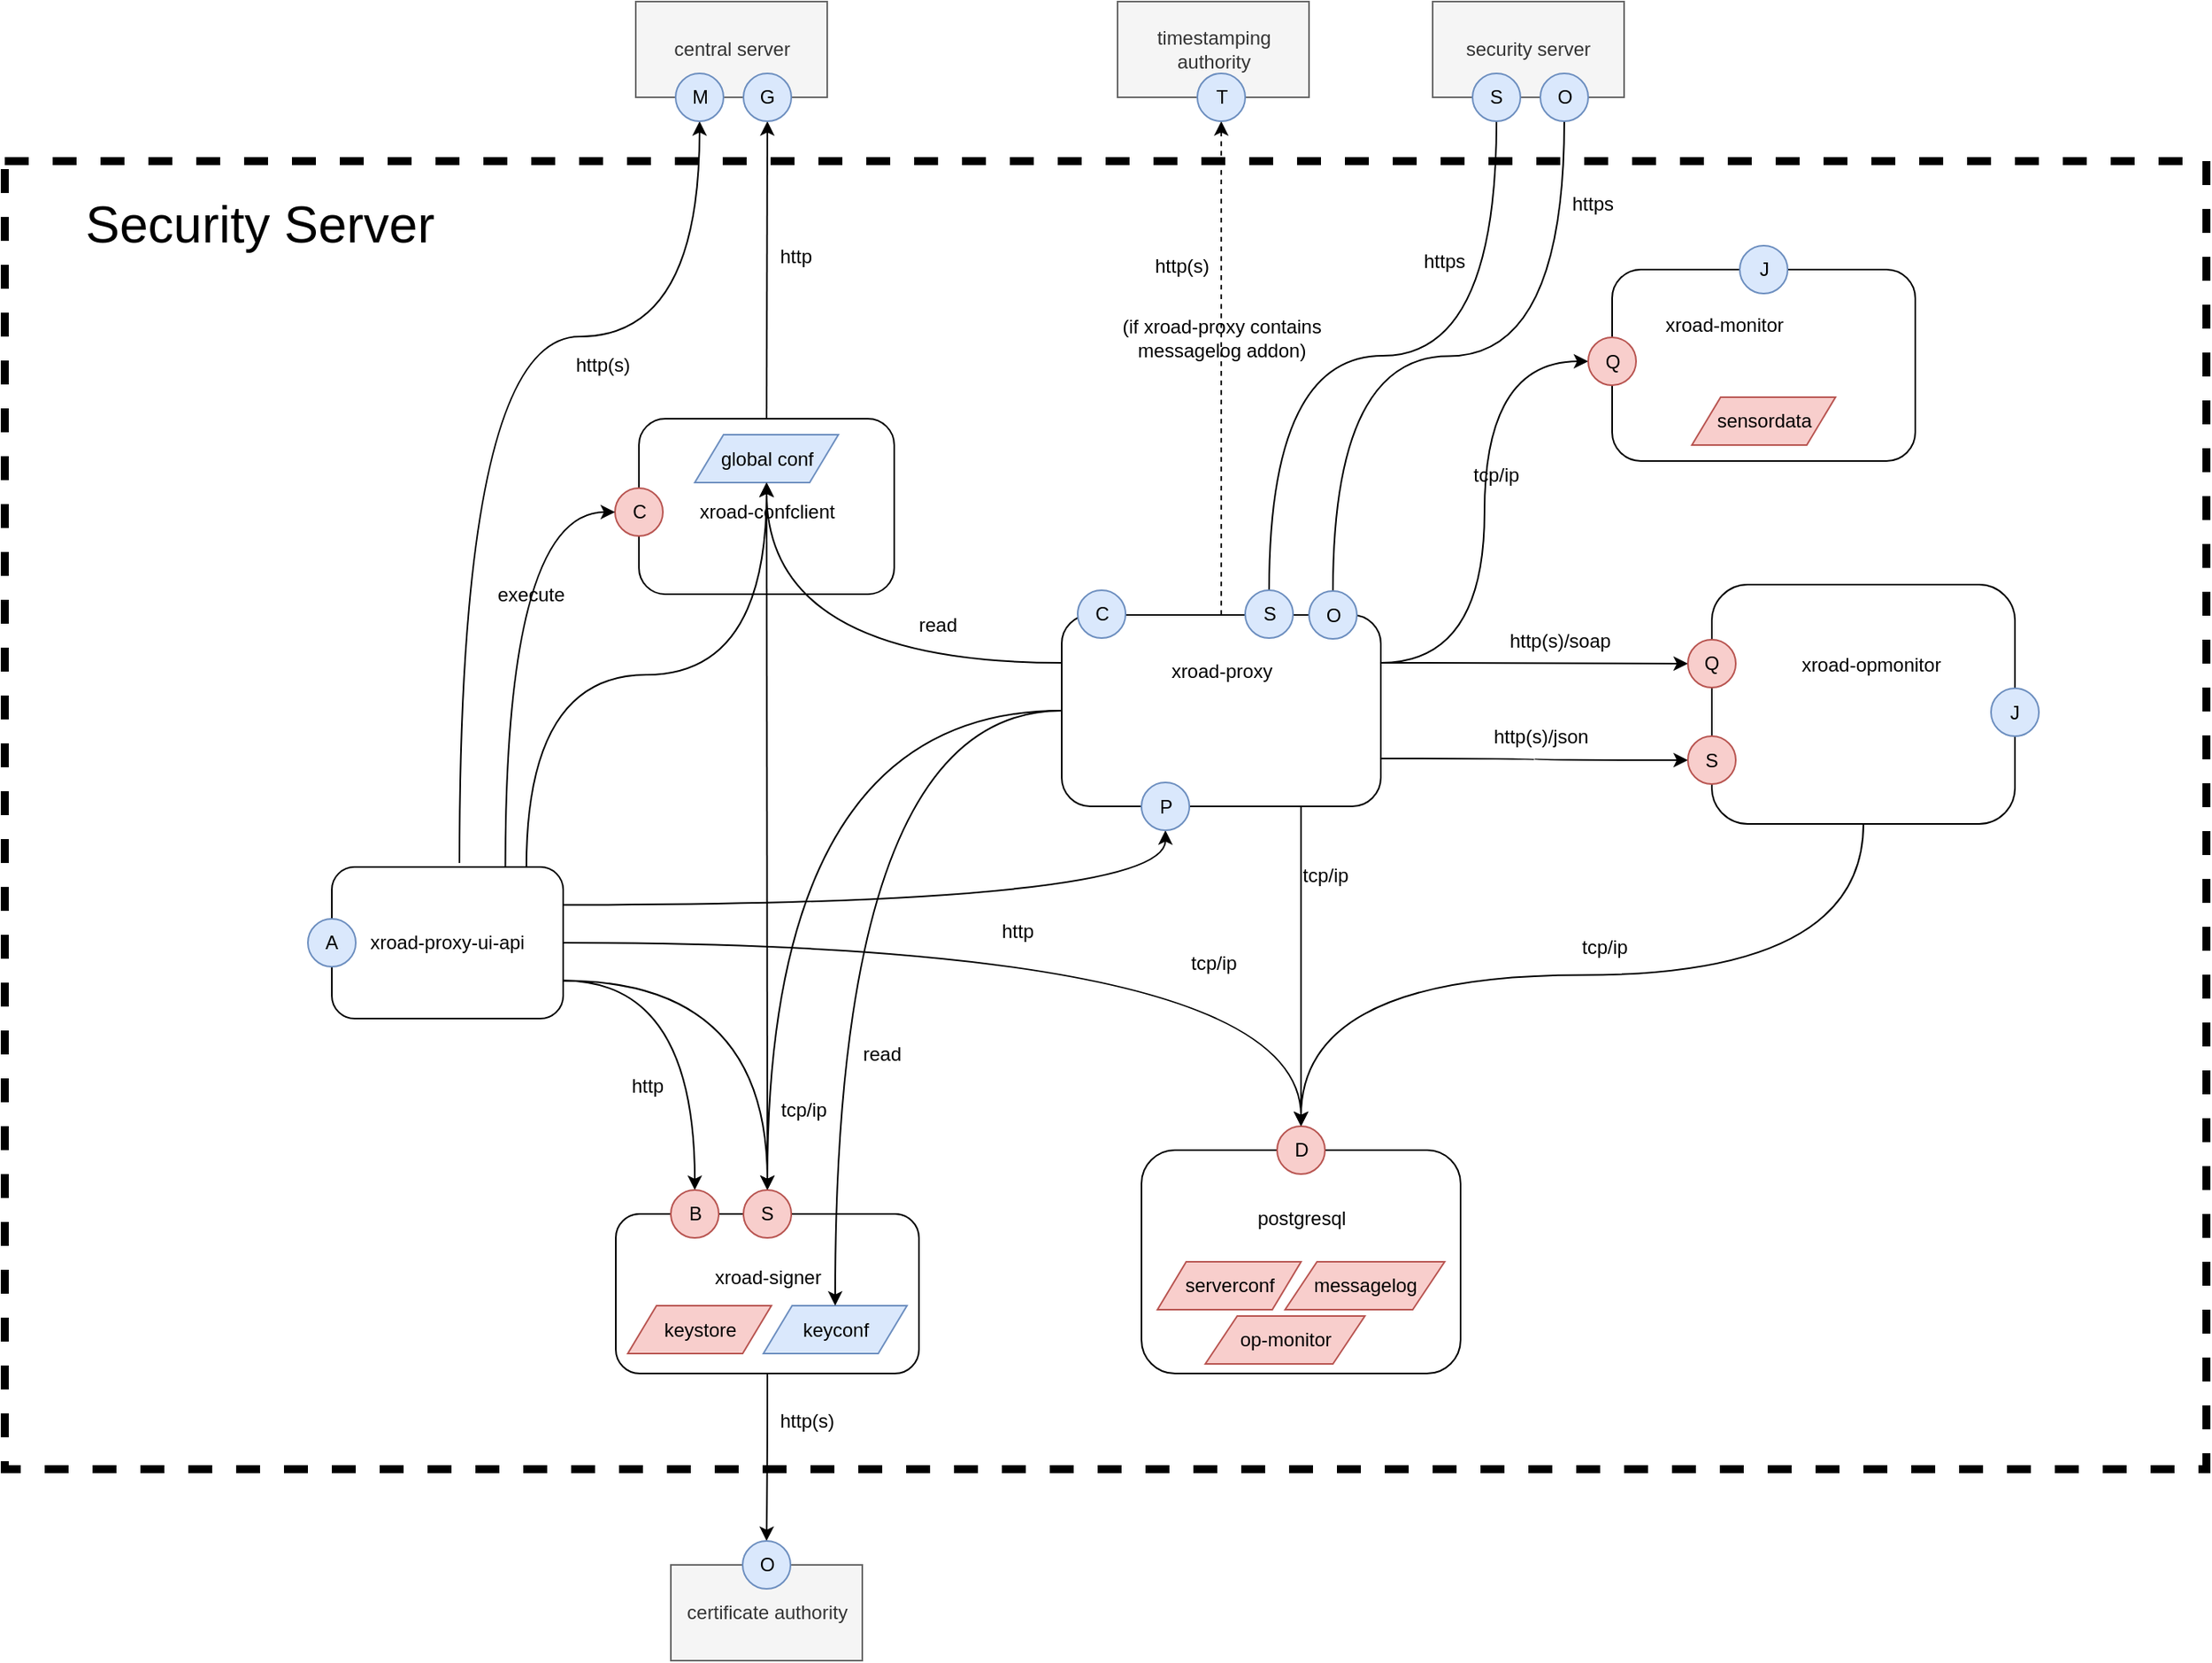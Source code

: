 <mxfile version="13.6.9" type="device"><diagram id="d-rg1Nzo5bJTASEBks-k" name="Page-1"><mxGraphModel dx="2272" dy="845" grid="1" gridSize="10" guides="1" tooltips="1" connect="1" arrows="1" fold="1" page="1" pageScale="1" pageWidth="850" pageHeight="1100" math="0" shadow="0"><root><mxCell id="0"/><mxCell id="1" parent="0"/><mxCell id="puleRstXydkWTkgCOc0V-91" value="" style="rounded=0;whiteSpace=wrap;html=1;labelBackgroundColor=none;strokeWidth=5;dashed=1;" parent="1" vertex="1"><mxGeometry x="-105" y="140" width="1380" height="820" as="geometry"/></mxCell><mxCell id="puleRstXydkWTkgCOc0V-42" style="edgeStyle=orthogonalEdgeStyle;curved=1;rounded=0;orthogonalLoop=1;jettySize=auto;html=1;exitX=0.75;exitY=1;exitDx=0;exitDy=0;" parent="1" source="puleRstXydkWTkgCOc0V-1" target="puleRstXydkWTkgCOc0V-10" edge="1"><mxGeometry relative="1" as="geometry"/></mxCell><mxCell id="puleRstXydkWTkgCOc0V-45" style="edgeStyle=orthogonalEdgeStyle;curved=1;rounded=0;orthogonalLoop=1;jettySize=auto;html=1;entryX=0;entryY=0.5;entryDx=0;entryDy=0;exitX=1;exitY=0.25;exitDx=0;exitDy=0;" parent="1" source="puleRstXydkWTkgCOc0V-1" target="puleRstXydkWTkgCOc0V-17" edge="1"><mxGeometry relative="1" as="geometry"/></mxCell><mxCell id="puleRstXydkWTkgCOc0V-48" style="edgeStyle=orthogonalEdgeStyle;curved=1;rounded=0;orthogonalLoop=1;jettySize=auto;html=1;exitX=1;exitY=0.75;exitDx=0;exitDy=0;" parent="1" source="puleRstXydkWTkgCOc0V-1" target="puleRstXydkWTkgCOc0V-28" edge="1"><mxGeometry relative="1" as="geometry"/></mxCell><mxCell id="puleRstXydkWTkgCOc0V-50" style="edgeStyle=orthogonalEdgeStyle;curved=1;rounded=0;orthogonalLoop=1;jettySize=auto;html=1;entryX=0;entryY=0.5;entryDx=0;entryDy=0;exitX=1;exitY=0.25;exitDx=0;exitDy=0;" parent="1" source="puleRstXydkWTkgCOc0V-1" target="puleRstXydkWTkgCOc0V-27" edge="1"><mxGeometry relative="1" as="geometry"/></mxCell><mxCell id="puleRstXydkWTkgCOc0V-89" style="edgeStyle=orthogonalEdgeStyle;curved=1;rounded=0;orthogonalLoop=1;jettySize=auto;html=1;dashed=1;" parent="1" source="puleRstXydkWTkgCOc0V-1" target="puleRstXydkWTkgCOc0V-86" edge="1"><mxGeometry relative="1" as="geometry"/></mxCell><mxCell id="9OHjQnoXR-VvBusnqObQ-2" style="edgeStyle=orthogonalEdgeStyle;rounded=0;orthogonalLoop=1;jettySize=auto;html=1;entryX=0.5;entryY=0;entryDx=0;entryDy=0;curved=1;" parent="1" source="puleRstXydkWTkgCOc0V-1" target="puleRstXydkWTkgCOc0V-16" edge="1"><mxGeometry relative="1" as="geometry"/></mxCell><mxCell id="puleRstXydkWTkgCOc0V-1" value="" style="rounded=1;whiteSpace=wrap;html=1;" parent="1" vertex="1"><mxGeometry x="557.5" y="424.5" width="200" height="120" as="geometry"/></mxCell><mxCell id="puleRstXydkWTkgCOc0V-3" value="" style="rounded=1;whiteSpace=wrap;html=1;" parent="1" vertex="1"><mxGeometry x="902.5" y="208" width="190" height="120" as="geometry"/></mxCell><mxCell id="puleRstXydkWTkgCOc0V-47" style="edgeStyle=orthogonalEdgeStyle;curved=1;rounded=0;orthogonalLoop=1;jettySize=auto;html=1;exitX=0.5;exitY=1;exitDx=0;exitDy=0;" parent="1" source="puleRstXydkWTkgCOc0V-4" target="puleRstXydkWTkgCOc0V-10" edge="1"><mxGeometry relative="1" as="geometry"/></mxCell><mxCell id="puleRstXydkWTkgCOc0V-4" value="" style="rounded=1;whiteSpace=wrap;html=1;" parent="1" vertex="1"><mxGeometry x="965" y="405.5" width="190" height="150" as="geometry"/></mxCell><mxCell id="puleRstXydkWTkgCOc0V-5" value="" style="rounded=1;whiteSpace=wrap;html=1;" parent="1" vertex="1"><mxGeometry x="607.5" y="760" width="200" height="140" as="geometry"/></mxCell><mxCell id="puleRstXydkWTkgCOc0V-90" style="edgeStyle=orthogonalEdgeStyle;curved=1;rounded=0;orthogonalLoop=1;jettySize=auto;html=1;" parent="1" source="puleRstXydkWTkgCOc0V-6" target="puleRstXydkWTkgCOc0V-87" edge="1"><mxGeometry relative="1" as="geometry"/></mxCell><mxCell id="puleRstXydkWTkgCOc0V-6" value="" style="rounded=1;whiteSpace=wrap;html=1;" parent="1" vertex="1"><mxGeometry x="278" y="800" width="190" height="100" as="geometry"/></mxCell><mxCell id="puleRstXydkWTkgCOc0V-56" style="edgeStyle=orthogonalEdgeStyle;curved=1;rounded=0;orthogonalLoop=1;jettySize=auto;html=1;entryX=0.5;entryY=0;entryDx=0;entryDy=0;exitX=1;exitY=0.75;exitDx=0;exitDy=0;" parent="1" source="puleRstXydkWTkgCOc0V-7" target="puleRstXydkWTkgCOc0V-16" edge="1"><mxGeometry relative="1" as="geometry"/></mxCell><mxCell id="5goWVBGqRWi6eypc1KHN-3" style="edgeStyle=orthogonalEdgeStyle;curved=1;rounded=0;orthogonalLoop=1;jettySize=auto;html=1;entryX=0.5;entryY=0;entryDx=0;entryDy=0;exitX=1;exitY=0.75;exitDx=0;exitDy=0;" parent="1" source="puleRstXydkWTkgCOc0V-7" target="5goWVBGqRWi6eypc1KHN-2" edge="1"><mxGeometry relative="1" as="geometry"/></mxCell><mxCell id="5goWVBGqRWi6eypc1KHN-6" style="edgeStyle=orthogonalEdgeStyle;curved=1;rounded=0;orthogonalLoop=1;jettySize=auto;html=1;exitX=1;exitY=0.25;exitDx=0;exitDy=0;" parent="1" source="puleRstXydkWTkgCOc0V-7" target="5goWVBGqRWi6eypc1KHN-4" edge="1"><mxGeometry relative="1" as="geometry"/></mxCell><mxCell id="puleRstXydkWTkgCOc0V-7" value="xroad-proxy-ui-api" style="rounded=1;whiteSpace=wrap;html=1;" parent="1" vertex="1"><mxGeometry x="100" y="582.5" width="145" height="95" as="geometry"/></mxCell><mxCell id="puleRstXydkWTkgCOc0V-88" style="edgeStyle=orthogonalEdgeStyle;curved=1;rounded=0;orthogonalLoop=1;jettySize=auto;html=1;entryX=0.5;entryY=1;entryDx=0;entryDy=0;" parent="1" source="puleRstXydkWTkgCOc0V-8" target="puleRstXydkWTkgCOc0V-85" edge="1"><mxGeometry relative="1" as="geometry"/></mxCell><mxCell id="puleRstXydkWTkgCOc0V-8" value="" style="rounded=1;whiteSpace=wrap;html=1;" parent="1" vertex="1"><mxGeometry x="292.5" y="301.5" width="160" height="110" as="geometry"/></mxCell><mxCell id="puleRstXydkWTkgCOc0V-10" value="D" style="ellipse;whiteSpace=wrap;html=1;aspect=fixed;fillColor=#f8cecc;strokeColor=#b85450;" parent="1" vertex="1"><mxGeometry x="692.5" y="745" width="30" height="30" as="geometry"/></mxCell><mxCell id="puleRstXydkWTkgCOc0V-11" value="serverconf" style="shape=parallelogram;perimeter=parallelogramPerimeter;whiteSpace=wrap;html=1;fillColor=#f8cecc;strokeColor=#b85450;" parent="1" vertex="1"><mxGeometry x="617.5" y="830" width="90" height="30" as="geometry"/></mxCell><mxCell id="puleRstXydkWTkgCOc0V-12" value="messagelog" style="shape=parallelogram;perimeter=parallelogramPerimeter;whiteSpace=wrap;html=1;fillColor=#f8cecc;strokeColor=#b85450;" parent="1" vertex="1"><mxGeometry x="697.5" y="830" width="100" height="30" as="geometry"/></mxCell><mxCell id="puleRstXydkWTkgCOc0V-13" value="postgresql" style="text;html=1;strokeColor=none;fillColor=none;align=center;verticalAlign=middle;whiteSpace=wrap;rounded=0;" parent="1" vertex="1"><mxGeometry x="687.5" y="792.5" width="40" height="20" as="geometry"/></mxCell><mxCell id="puleRstXydkWTkgCOc0V-14" value="keystore" style="shape=parallelogram;perimeter=parallelogramPerimeter;whiteSpace=wrap;html=1;fillColor=#f8cecc;strokeColor=#b85450;" parent="1" vertex="1"><mxGeometry x="285.5" y="857.5" width="90" height="30" as="geometry"/></mxCell><mxCell id="puleRstXydkWTkgCOc0V-15" value="xroad-signer" style="text;html=1;strokeColor=none;fillColor=none;align=center;verticalAlign=middle;whiteSpace=wrap;rounded=0;" parent="1" vertex="1"><mxGeometry x="330.5" y="830" width="85" height="20" as="geometry"/></mxCell><mxCell id="5goWVBGqRWi6eypc1KHN-1" style="edgeStyle=orthogonalEdgeStyle;rounded=0;orthogonalLoop=1;jettySize=auto;html=1;entryX=0.5;entryY=1;entryDx=0;entryDy=0;curved=1;" parent="1" source="puleRstXydkWTkgCOc0V-16" target="puleRstXydkWTkgCOc0V-24" edge="1"><mxGeometry relative="1" as="geometry"/></mxCell><mxCell id="puleRstXydkWTkgCOc0V-16" value="S" style="ellipse;whiteSpace=wrap;html=1;aspect=fixed;fillColor=#f8cecc;strokeColor=#b85450;" parent="1" vertex="1"><mxGeometry x="358" y="785" width="30" height="30" as="geometry"/></mxCell><mxCell id="puleRstXydkWTkgCOc0V-17" value="Q" style="ellipse;whiteSpace=wrap;html=1;aspect=fixed;fillColor=#f8cecc;strokeColor=#b85450;" parent="1" vertex="1"><mxGeometry x="887.5" y="250.5" width="30" height="30" as="geometry"/></mxCell><mxCell id="puleRstXydkWTkgCOc0V-18" value="sensordata" style="shape=parallelogram;perimeter=parallelogramPerimeter;whiteSpace=wrap;html=1;fillColor=#f8cecc;strokeColor=#b85450;" parent="1" vertex="1"><mxGeometry x="952.5" y="288" width="90" height="30" as="geometry"/></mxCell><mxCell id="puleRstXydkWTkgCOc0V-20" value="J" style="ellipse;whiteSpace=wrap;html=1;aspect=fixed;fillColor=#dae8fc;strokeColor=#6c8ebf;" parent="1" vertex="1"><mxGeometry x="982.5" y="193" width="30" height="30" as="geometry"/></mxCell><mxCell id="puleRstXydkWTkgCOc0V-21" value="xroad-monitor" style="text;html=1;strokeColor=none;fillColor=none;align=center;verticalAlign=middle;whiteSpace=wrap;rounded=0;" parent="1" vertex="1"><mxGeometry x="922.5" y="232.5" width="100" height="20" as="geometry"/></mxCell><mxCell id="puleRstXydkWTkgCOc0V-24" value="global conf" style="shape=parallelogram;perimeter=parallelogramPerimeter;whiteSpace=wrap;html=1;fillColor=#dae8fc;strokeColor=#6c8ebf;" parent="1" vertex="1"><mxGeometry x="327.5" y="311.5" width="90" height="30" as="geometry"/></mxCell><mxCell id="puleRstXydkWTkgCOc0V-25" value="xroad-confclient" style="text;html=1;strokeColor=none;fillColor=none;align=center;verticalAlign=middle;whiteSpace=wrap;rounded=0;" parent="1" vertex="1"><mxGeometry x="327.5" y="350" width="90" height="20" as="geometry"/></mxCell><mxCell id="puleRstXydkWTkgCOc0V-26" value="C" style="ellipse;whiteSpace=wrap;html=1;aspect=fixed;fillColor=#f8cecc;strokeColor=#b85450;" parent="1" vertex="1"><mxGeometry x="277.5" y="345" width="30" height="30" as="geometry"/></mxCell><mxCell id="puleRstXydkWTkgCOc0V-27" value="Q" style="ellipse;whiteSpace=wrap;html=1;aspect=fixed;fillColor=#f8cecc;strokeColor=#b85450;" parent="1" vertex="1"><mxGeometry x="950" y="440" width="30" height="30" as="geometry"/></mxCell><mxCell id="puleRstXydkWTkgCOc0V-28" value="S" style="ellipse;whiteSpace=wrap;html=1;aspect=fixed;fillColor=#f8cecc;strokeColor=#b85450;" parent="1" vertex="1"><mxGeometry x="950" y="500.5" width="30" height="30" as="geometry"/></mxCell><mxCell id="puleRstXydkWTkgCOc0V-29" value="J" style="ellipse;whiteSpace=wrap;html=1;aspect=fixed;fillColor=#dae8fc;strokeColor=#6c8ebf;" parent="1" vertex="1"><mxGeometry x="1140" y="470.5" width="30" height="30" as="geometry"/></mxCell><mxCell id="puleRstXydkWTkgCOc0V-30" value="xroad-opmonitor" style="text;html=1;strokeColor=none;fillColor=none;align=center;verticalAlign=middle;whiteSpace=wrap;rounded=0;" parent="1" vertex="1"><mxGeometry x="1005" y="445.5" width="120" height="20" as="geometry"/></mxCell><mxCell id="puleRstXydkWTkgCOc0V-31" value="C" style="ellipse;whiteSpace=wrap;html=1;aspect=fixed;fillColor=#dae8fc;strokeColor=#6c8ebf;" parent="1" vertex="1"><mxGeometry x="567.5" y="409" width="30" height="30" as="geometry"/></mxCell><mxCell id="PO3AarCu5f2yH4yFJM7A-4" style="edgeStyle=orthogonalEdgeStyle;rounded=0;orthogonalLoop=1;jettySize=auto;html=1;entryX=0.5;entryY=1;entryDx=0;entryDy=0;curved=1;exitX=0.5;exitY=0;exitDx=0;exitDy=0;endArrow=none;endFill=0;" parent="1" source="puleRstXydkWTkgCOc0V-32" target="PO3AarCu5f2yH4yFJM7A-2" edge="1"><mxGeometry relative="1" as="geometry"/></mxCell><mxCell id="puleRstXydkWTkgCOc0V-32" value="S" style="ellipse;whiteSpace=wrap;html=1;aspect=fixed;fillColor=#dae8fc;strokeColor=#6c8ebf;" parent="1" vertex="1"><mxGeometry x="672.5" y="409" width="30" height="30" as="geometry"/></mxCell><mxCell id="PO3AarCu5f2yH4yFJM7A-6" style="edgeStyle=orthogonalEdgeStyle;curved=1;rounded=0;orthogonalLoop=1;jettySize=auto;html=1;entryX=0.5;entryY=1;entryDx=0;entryDy=0;endArrow=none;endFill=0;exitX=0.5;exitY=0;exitDx=0;exitDy=0;" parent="1" source="puleRstXydkWTkgCOc0V-33" target="PO3AarCu5f2yH4yFJM7A-3" edge="1"><mxGeometry relative="1" as="geometry"/></mxCell><mxCell id="puleRstXydkWTkgCOc0V-33" value="O" style="ellipse;whiteSpace=wrap;html=1;aspect=fixed;fillColor=#dae8fc;strokeColor=#6c8ebf;" parent="1" vertex="1"><mxGeometry x="712.5" y="409.5" width="30" height="30" as="geometry"/></mxCell><mxCell id="puleRstXydkWTkgCOc0V-34" value="xroad-proxy" style="text;html=1;strokeColor=none;fillColor=none;align=center;verticalAlign=middle;whiteSpace=wrap;rounded=0;" parent="1" vertex="1"><mxGeometry x="612.5" y="449.5" width="90" height="20" as="geometry"/></mxCell><mxCell id="puleRstXydkWTkgCOc0V-80" style="edgeStyle=orthogonalEdgeStyle;curved=1;rounded=0;orthogonalLoop=1;jettySize=auto;html=1;entryX=0;entryY=0.5;entryDx=0;entryDy=0;exitX=0.75;exitY=0;exitDx=0;exitDy=0;" parent="1" source="puleRstXydkWTkgCOc0V-7" target="puleRstXydkWTkgCOc0V-26" edge="1"><mxGeometry relative="1" as="geometry"/></mxCell><mxCell id="puleRstXydkWTkgCOc0V-93" style="edgeStyle=orthogonalEdgeStyle;curved=1;rounded=0;orthogonalLoop=1;jettySize=auto;html=1;entryX=0.5;entryY=1;entryDx=0;entryDy=0;" parent="1" target="puleRstXydkWTkgCOc0V-84" edge="1"><mxGeometry relative="1" as="geometry"><Array as="points"><mxPoint x="180" y="250"/><mxPoint x="331" y="250"/></Array><mxPoint x="180" y="580" as="sourcePoint"/></mxGeometry></mxCell><mxCell id="puleRstXydkWTkgCOc0V-96" style="edgeStyle=orthogonalEdgeStyle;curved=1;rounded=0;orthogonalLoop=1;jettySize=auto;html=1;" parent="1" source="puleRstXydkWTkgCOc0V-7" target="puleRstXydkWTkgCOc0V-10" edge="1"><mxGeometry relative="1" as="geometry"/></mxCell><mxCell id="FfNWLfPTM7S7BTarATme-1" style="edgeStyle=orthogonalEdgeStyle;rounded=0;orthogonalLoop=1;jettySize=auto;html=1;curved=1;exitX=0.841;exitY=0.005;exitDx=0;exitDy=0;exitPerimeter=0;" parent="1" source="puleRstXydkWTkgCOc0V-7" target="puleRstXydkWTkgCOc0V-24" edge="1"><mxGeometry relative="1" as="geometry"/></mxCell><mxCell id="puleRstXydkWTkgCOc0V-37" value="op-monitor" style="shape=parallelogram;perimeter=parallelogramPerimeter;whiteSpace=wrap;html=1;fillColor=#f8cecc;strokeColor=#b85450;" parent="1" vertex="1"><mxGeometry x="647.5" y="864" width="100" height="30" as="geometry"/></mxCell><mxCell id="puleRstXydkWTkgCOc0V-51" value="keyconf" style="shape=parallelogram;perimeter=parallelogramPerimeter;whiteSpace=wrap;html=1;fillColor=#dae8fc;strokeColor=#6c8ebf;" parent="1" vertex="1"><mxGeometry x="370.5" y="857.5" width="90" height="30" as="geometry"/></mxCell><mxCell id="puleRstXydkWTkgCOc0V-54" value="A" style="ellipse;whiteSpace=wrap;html=1;aspect=fixed;fillColor=#dae8fc;strokeColor=#6c8ebf;" parent="1" vertex="1"><mxGeometry x="85" y="615" width="30" height="30" as="geometry"/></mxCell><mxCell id="puleRstXydkWTkgCOc0V-63" value="execute" style="text;html=1;strokeColor=none;fillColor=none;align=center;verticalAlign=middle;whiteSpace=wrap;rounded=0;labelBackgroundColor=none;" parent="1" vertex="1"><mxGeometry x="205" y="401.5" width="40" height="20" as="geometry"/></mxCell><mxCell id="puleRstXydkWTkgCOc0V-65" style="edgeStyle=orthogonalEdgeStyle;curved=1;rounded=0;orthogonalLoop=1;jettySize=auto;html=1;exitX=0;exitY=0.25;exitDx=0;exitDy=0;" parent="1" source="puleRstXydkWTkgCOc0V-1" target="puleRstXydkWTkgCOc0V-24" edge="1"><mxGeometry relative="1" as="geometry"/></mxCell><mxCell id="puleRstXydkWTkgCOc0V-66" style="edgeStyle=orthogonalEdgeStyle;curved=1;rounded=0;orthogonalLoop=1;jettySize=auto;html=1;" parent="1" source="puleRstXydkWTkgCOc0V-1" target="puleRstXydkWTkgCOc0V-51" edge="1"><mxGeometry relative="1" as="geometry"/></mxCell><mxCell id="puleRstXydkWTkgCOc0V-67" value="read" style="text;html=1;strokeColor=none;fillColor=none;align=center;verticalAlign=middle;whiteSpace=wrap;rounded=0;labelBackgroundColor=none;" parent="1" vertex="1"><mxGeometry x="460" y="421" width="40" height="20" as="geometry"/></mxCell><mxCell id="puleRstXydkWTkgCOc0V-68" value="read" style="text;html=1;strokeColor=none;fillColor=none;align=center;verticalAlign=middle;whiteSpace=wrap;rounded=0;labelBackgroundColor=none;" parent="1" vertex="1"><mxGeometry x="425" y="690" width="40" height="20" as="geometry"/></mxCell><mxCell id="puleRstXydkWTkgCOc0V-70" value="tcp/ip" style="text;html=1;strokeColor=none;fillColor=none;align=center;verticalAlign=middle;whiteSpace=wrap;rounded=0;labelBackgroundColor=none;" parent="1" vertex="1"><mxGeometry x="375.5" y="725" width="40" height="20" as="geometry"/></mxCell><mxCell id="puleRstXydkWTkgCOc0V-71" value="tcp/ip" style="text;html=1;strokeColor=none;fillColor=none;align=center;verticalAlign=middle;whiteSpace=wrap;rounded=0;labelBackgroundColor=none;" parent="1" vertex="1"><mxGeometry x="632.5" y="632.5" width="40" height="20" as="geometry"/></mxCell><mxCell id="puleRstXydkWTkgCOc0V-72" value="tcp/ip" style="text;html=1;strokeColor=none;fillColor=none;align=center;verticalAlign=middle;whiteSpace=wrap;rounded=0;labelBackgroundColor=none;" parent="1" vertex="1"><mxGeometry x="877.5" y="622.5" width="40" height="20" as="geometry"/></mxCell><mxCell id="puleRstXydkWTkgCOc0V-73" value="http(s)/json" style="text;html=1;strokeColor=none;fillColor=none;align=center;verticalAlign=middle;whiteSpace=wrap;rounded=0;labelBackgroundColor=none;" parent="1" vertex="1"><mxGeometry x="837.5" y="491" width="40" height="20" as="geometry"/></mxCell><mxCell id="puleRstXydkWTkgCOc0V-74" value="http(s)/soap" style="text;html=1;strokeColor=none;fillColor=none;align=center;verticalAlign=middle;whiteSpace=wrap;rounded=0;labelBackgroundColor=none;" parent="1" vertex="1"><mxGeometry x="850" y="431" width="40" height="20" as="geometry"/></mxCell><mxCell id="puleRstXydkWTkgCOc0V-75" value="tcp/ip" style="text;html=1;strokeColor=none;fillColor=none;align=center;verticalAlign=middle;whiteSpace=wrap;rounded=0;labelBackgroundColor=none;" parent="1" vertex="1"><mxGeometry x="810" y="326.5" width="40" height="20" as="geometry"/></mxCell><mxCell id="puleRstXydkWTkgCOc0V-76" value="central server" style="rounded=0;whiteSpace=wrap;html=1;labelBackgroundColor=none;fillColor=#f5f5f5;strokeColor=#666666;fontColor=#333333;" parent="1" vertex="1"><mxGeometry x="290.5" y="40" width="120" height="60" as="geometry"/></mxCell><mxCell id="puleRstXydkWTkgCOc0V-77" value="timestamping authority" style="rounded=0;whiteSpace=wrap;html=1;labelBackgroundColor=none;fillColor=#f5f5f5;strokeColor=#666666;fontColor=#333333;" parent="1" vertex="1"><mxGeometry x="592.5" y="40" width="120" height="60" as="geometry"/></mxCell><mxCell id="puleRstXydkWTkgCOc0V-78" value="certificate authority" style="rounded=0;whiteSpace=wrap;html=1;labelBackgroundColor=none;fillColor=#f5f5f5;strokeColor=#666666;fontColor=#333333;" parent="1" vertex="1"><mxGeometry x="312.5" y="1020" width="120" height="60" as="geometry"/></mxCell><mxCell id="puleRstXydkWTkgCOc0V-84" value="M" style="ellipse;whiteSpace=wrap;html=1;aspect=fixed;fillColor=#dae8fc;strokeColor=#6c8ebf;" parent="1" vertex="1"><mxGeometry x="315.5" y="85" width="30" height="30" as="geometry"/></mxCell><mxCell id="puleRstXydkWTkgCOc0V-85" value="G" style="ellipse;whiteSpace=wrap;html=1;aspect=fixed;fillColor=#dae8fc;strokeColor=#6c8ebf;" parent="1" vertex="1"><mxGeometry x="358" y="85" width="30" height="30" as="geometry"/></mxCell><mxCell id="puleRstXydkWTkgCOc0V-86" value="T" style="ellipse;whiteSpace=wrap;html=1;aspect=fixed;fillColor=#dae8fc;strokeColor=#6c8ebf;" parent="1" vertex="1"><mxGeometry x="642.5" y="85" width="30" height="30" as="geometry"/></mxCell><mxCell id="puleRstXydkWTkgCOc0V-87" value="O" style="ellipse;whiteSpace=wrap;html=1;aspect=fixed;fillColor=#dae8fc;strokeColor=#6c8ebf;" parent="1" vertex="1"><mxGeometry x="357.5" y="1005" width="30" height="30" as="geometry"/></mxCell><mxCell id="puleRstXydkWTkgCOc0V-94" value="http(s)" style="text;html=1;strokeColor=none;fillColor=none;align=center;verticalAlign=middle;whiteSpace=wrap;rounded=0;dashed=1;labelBackgroundColor=none;" parent="1" vertex="1"><mxGeometry x="250" y="257.5" width="40" height="20" as="geometry"/></mxCell><mxCell id="s8EC_qLmAyFq2if3SEvZ-1" value="Security Server" style="text;html=1;strokeColor=none;fillColor=none;align=center;verticalAlign=middle;whiteSpace=wrap;rounded=0;fontSize=32;" parent="1" vertex="1"><mxGeometry x="-80" y="170" width="270" height="20" as="geometry"/></mxCell><mxCell id="5goWVBGqRWi6eypc1KHN-2" value="B" style="ellipse;whiteSpace=wrap;html=1;aspect=fixed;fillColor=#f8cecc;strokeColor=#b85450;" parent="1" vertex="1"><mxGeometry x="312.5" y="785" width="30" height="30" as="geometry"/></mxCell><mxCell id="5goWVBGqRWi6eypc1KHN-4" value="P" style="ellipse;whiteSpace=wrap;html=1;aspect=fixed;fillColor=#dae8fc;strokeColor=#6c8ebf;" parent="1" vertex="1"><mxGeometry x="607.5" y="529.5" width="30" height="30" as="geometry"/></mxCell><mxCell id="PO3AarCu5f2yH4yFJM7A-1" value="security server" style="rounded=0;whiteSpace=wrap;html=1;labelBackgroundColor=none;fillColor=#f5f5f5;strokeColor=#666666;fontColor=#333333;" parent="1" vertex="1"><mxGeometry x="790" y="40" width="120" height="60" as="geometry"/></mxCell><mxCell id="PO3AarCu5f2yH4yFJM7A-2" value="S" style="ellipse;whiteSpace=wrap;html=1;aspect=fixed;fillColor=#dae8fc;strokeColor=#6c8ebf;" parent="1" vertex="1"><mxGeometry x="815" y="85" width="30" height="30" as="geometry"/></mxCell><mxCell id="PO3AarCu5f2yH4yFJM7A-3" value="O" style="ellipse;whiteSpace=wrap;html=1;aspect=fixed;fillColor=#dae8fc;strokeColor=#6c8ebf;" parent="1" vertex="1"><mxGeometry x="857.5" y="85" width="30" height="30" as="geometry"/></mxCell><mxCell id="OK6SPEsDH-J_MVP2q6BY-1" value="http" style="text;html=1;strokeColor=none;fillColor=none;align=center;verticalAlign=middle;whiteSpace=wrap;rounded=0;" parent="1" vertex="1"><mxGeometry x="370.5" y="190" width="40" height="20" as="geometry"/></mxCell><mxCell id="OK6SPEsDH-J_MVP2q6BY-2" value="http(s)" style="text;html=1;strokeColor=none;fillColor=none;align=center;verticalAlign=middle;whiteSpace=wrap;rounded=0;dashed=1;labelBackgroundColor=none;" parent="1" vertex="1"><mxGeometry x="612.5" y="196" width="40" height="20" as="geometry"/></mxCell><mxCell id="OK6SPEsDH-J_MVP2q6BY-3" value="https" style="text;html=1;strokeColor=none;fillColor=none;align=center;verticalAlign=middle;whiteSpace=wrap;rounded=0;labelBackgroundColor=none;labelBorderColor=none;spacingTop=0;spacingRight=0;spacing=2;horizontal=1;" parent="1" vertex="1"><mxGeometry x="776" y="190" width="43" height="26" as="geometry"/></mxCell><mxCell id="OK6SPEsDH-J_MVP2q6BY-4" value="tcp/ip" style="text;html=1;strokeColor=none;fillColor=none;align=center;verticalAlign=middle;whiteSpace=wrap;rounded=0;labelBackgroundColor=none;" parent="1" vertex="1"><mxGeometry x="702.5" y="577.5" width="40" height="20" as="geometry"/></mxCell><mxCell id="OK6SPEsDH-J_MVP2q6BY-5" value="http" style="text;html=1;strokeColor=none;fillColor=none;align=center;verticalAlign=middle;whiteSpace=wrap;rounded=0;" parent="1" vertex="1"><mxGeometry x="510" y="612.5" width="40" height="20" as="geometry"/></mxCell><mxCell id="OK6SPEsDH-J_MVP2q6BY-6" value="http" style="text;html=1;strokeColor=none;fillColor=none;align=center;verticalAlign=middle;whiteSpace=wrap;rounded=0;" parent="1" vertex="1"><mxGeometry x="277.5" y="710" width="40" height="20" as="geometry"/></mxCell><mxCell id="OK6SPEsDH-J_MVP2q6BY-7" value="http(s)" style="text;html=1;strokeColor=none;fillColor=none;align=center;verticalAlign=middle;whiteSpace=wrap;rounded=0;dashed=1;labelBackgroundColor=none;" parent="1" vertex="1"><mxGeometry x="377.5" y="920" width="40" height="20" as="geometry"/></mxCell><mxCell id="OK6SPEsDH-J_MVP2q6BY-8" value="(if xroad-proxy contains messagelog addon)" style="text;html=1;strokeColor=none;fillColor=none;align=center;verticalAlign=middle;whiteSpace=wrap;rounded=0;" parent="1" vertex="1"><mxGeometry x="582.5" y="240.5" width="150" height="20" as="geometry"/></mxCell><mxCell id="OK6SPEsDH-J_MVP2q6BY-9" value="https" style="text;html=1;strokeColor=none;fillColor=none;align=center;verticalAlign=middle;whiteSpace=wrap;rounded=0;labelBackgroundColor=none;labelBorderColor=none;spacingTop=0;spacingRight=0;spacing=2;horizontal=1;" parent="1" vertex="1"><mxGeometry x="868.5" y="154" width="43" height="26" as="geometry"/></mxCell></root></mxGraphModel></diagram></mxfile>